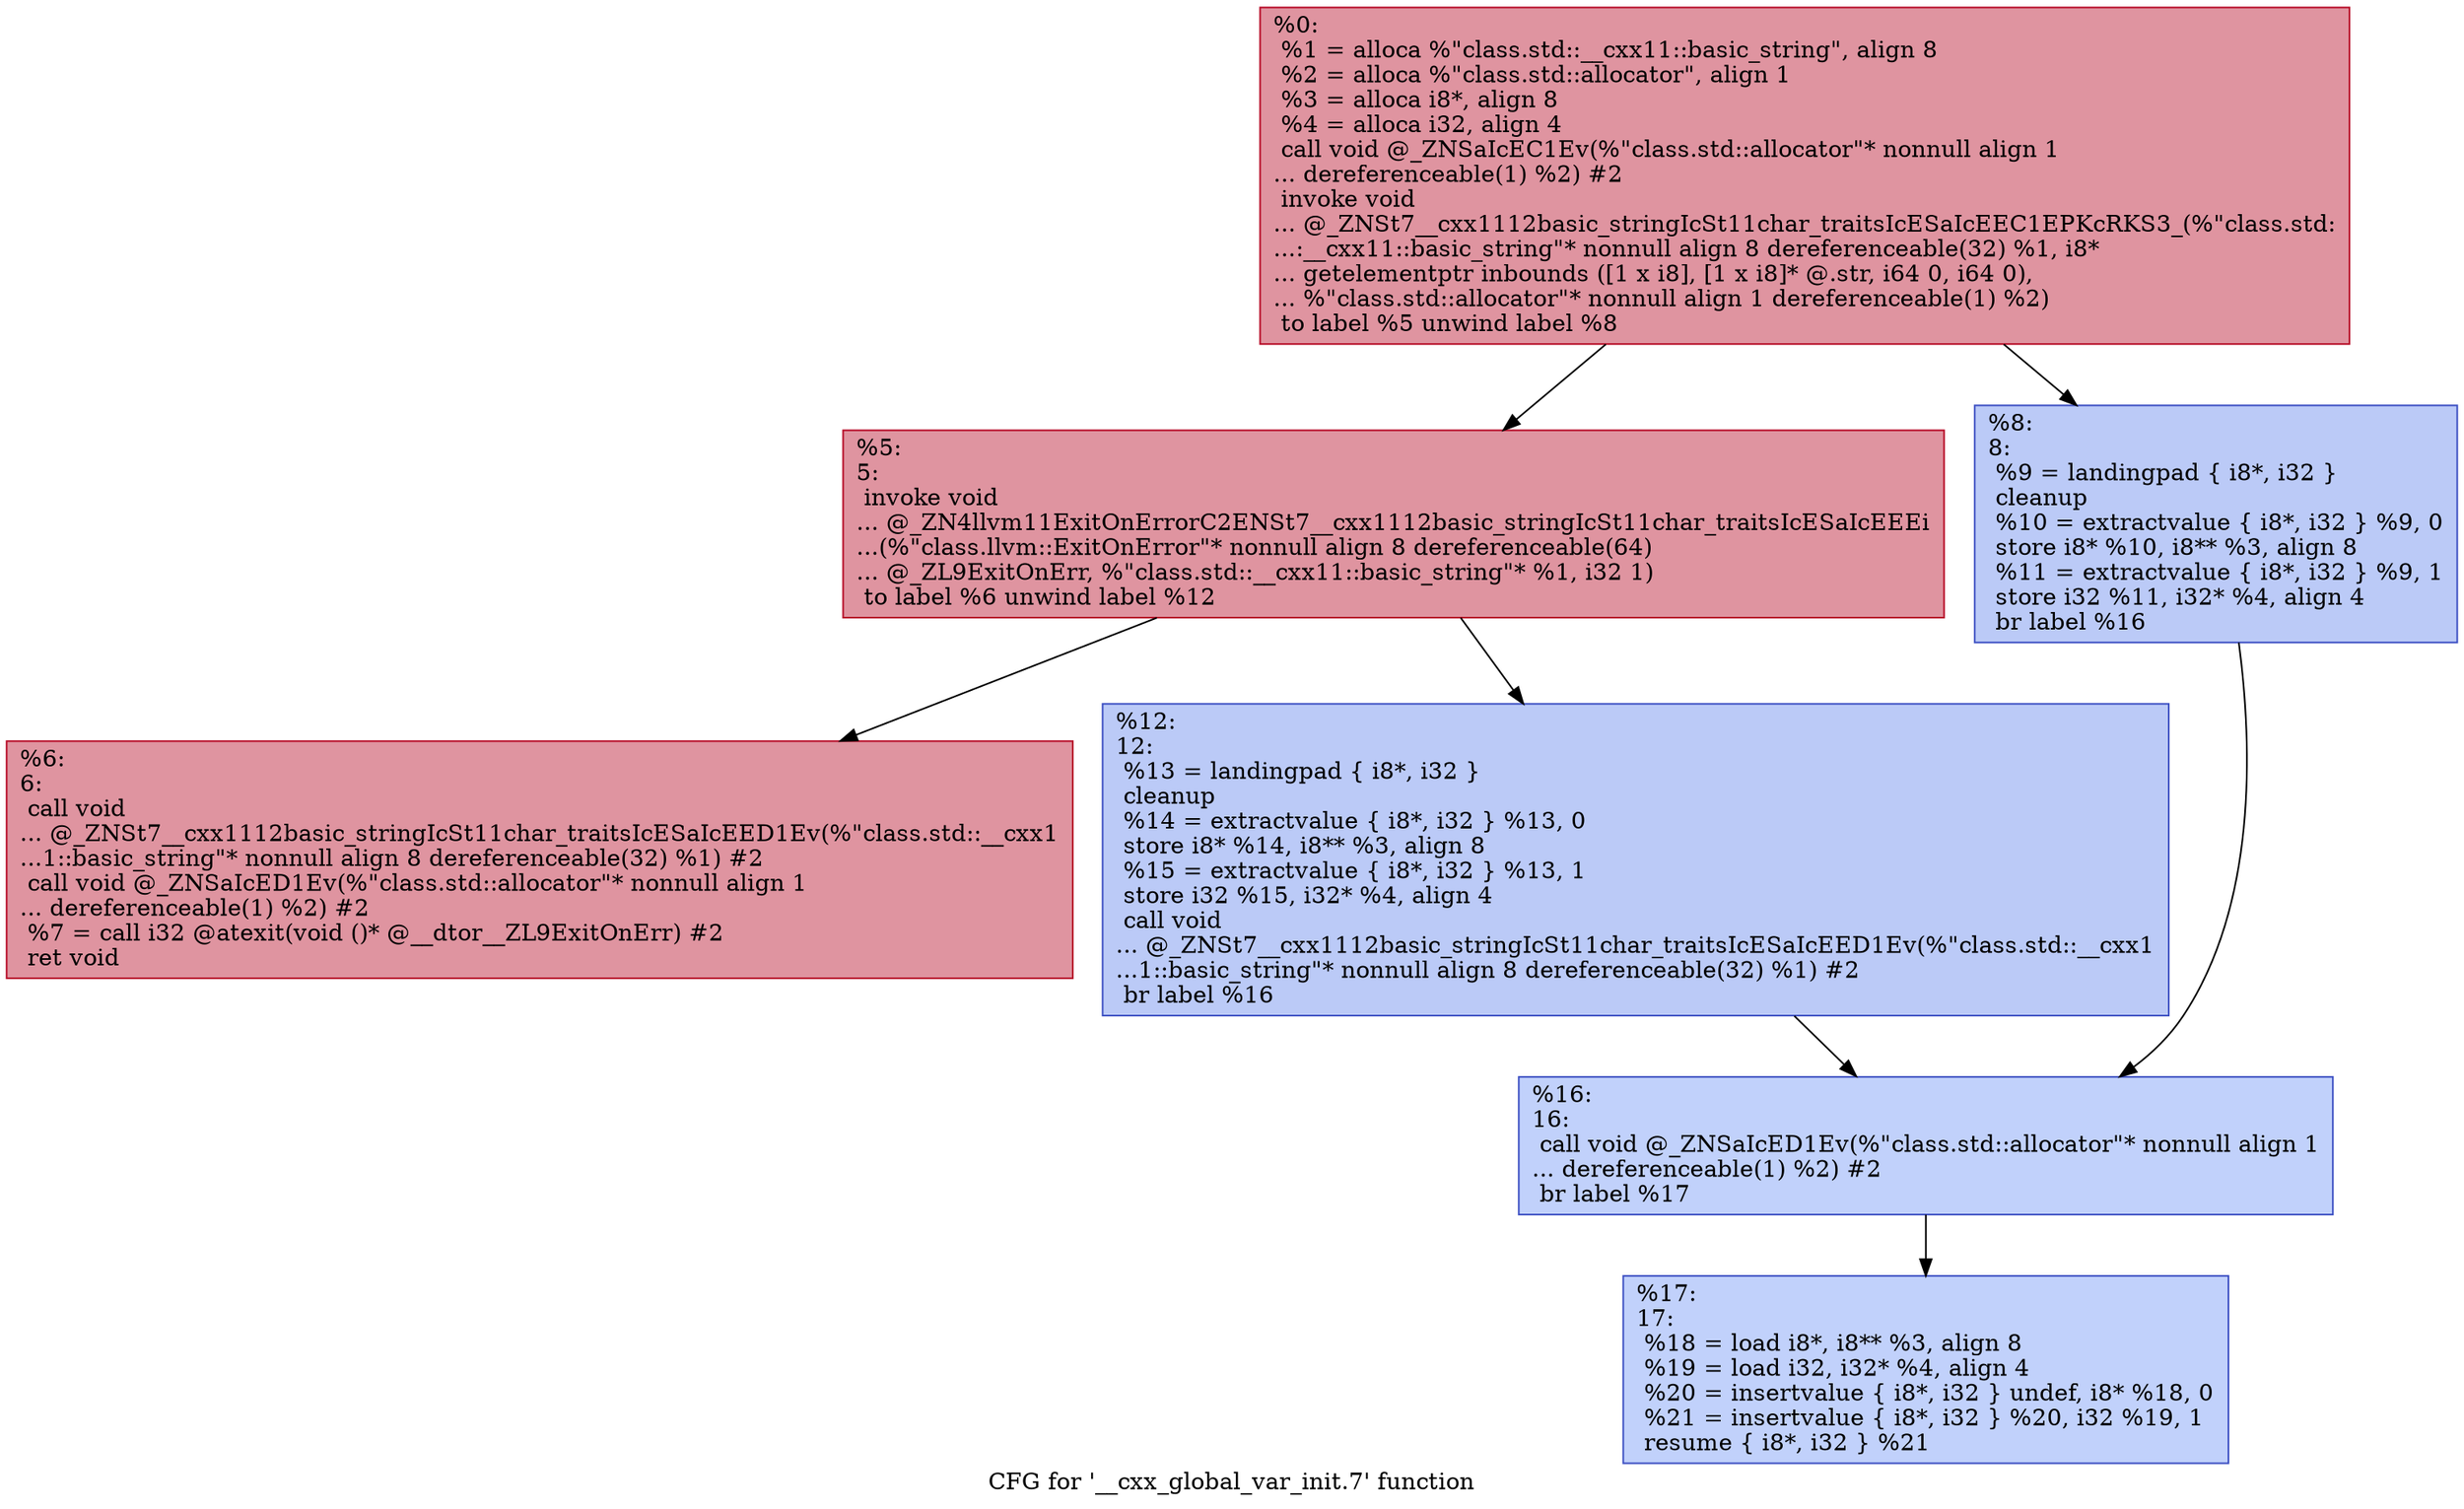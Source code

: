 digraph "CFG for '__cxx_global_var_init.7' function" {
	label="CFG for '__cxx_global_var_init.7' function";

	Node0x1b8fe9ac470 [shape=record,color="#b70d28ff", style=filled, fillcolor="#b70d2870",label="{%0:\l  %1 = alloca %\"class.std::__cxx11::basic_string\", align 8\l  %2 = alloca %\"class.std::allocator\", align 1\l  %3 = alloca i8*, align 8\l  %4 = alloca i32, align 4\l  call void @_ZNSaIcEC1Ev(%\"class.std::allocator\"* nonnull align 1\l... dereferenceable(1) %2) #2\l  invoke void\l... @_ZNSt7__cxx1112basic_stringIcSt11char_traitsIcESaIcEEC1EPKcRKS3_(%\"class.std:\l...:__cxx11::basic_string\"* nonnull align 8 dereferenceable(32) %1, i8*\l... getelementptr inbounds ([1 x i8], [1 x i8]* @.str, i64 0, i64 0),\l... %\"class.std::allocator\"* nonnull align 1 dereferenceable(1) %2)\l          to label %5 unwind label %8\l}"];
	Node0x1b8fe9ac470 -> Node0x1b8fe9abd40;
	Node0x1b8fe9ac470 -> Node0x1b8fe9ace70;
	Node0x1b8fe9abd40 [shape=record,color="#b70d28ff", style=filled, fillcolor="#b70d2870",label="{%5:\l5:                                                \l  invoke void\l... @_ZN4llvm11ExitOnErrorC2ENSt7__cxx1112basic_stringIcSt11char_traitsIcESaIcEEEi\l...(%\"class.llvm::ExitOnError\"* nonnull align 8 dereferenceable(64)\l... @_ZL9ExitOnErr, %\"class.std::__cxx11::basic_string\"* %1, i32 1)\l          to label %6 unwind label %12\l}"];
	Node0x1b8fe9abd40 -> Node0x1b8fe9abfc0;
	Node0x1b8fe9abd40 -> Node0x1b8fe9abed0;
	Node0x1b8fe9abfc0 [shape=record,color="#b70d28ff", style=filled, fillcolor="#b70d2870",label="{%6:\l6:                                                \l  call void\l... @_ZNSt7__cxx1112basic_stringIcSt11char_traitsIcESaIcEED1Ev(%\"class.std::__cxx1\l...1::basic_string\"* nonnull align 8 dereferenceable(32) %1) #2\l  call void @_ZNSaIcED1Ev(%\"class.std::allocator\"* nonnull align 1\l... dereferenceable(1) %2) #2\l  %7 = call i32 @atexit(void ()* @__dtor__ZL9ExitOnErr) #2\l  ret void\l}"];
	Node0x1b8fe9ace70 [shape=record,color="#3d50c3ff", style=filled, fillcolor="#6687ed70",label="{%8:\l8:                                                \l  %9 = landingpad \{ i8*, i32 \}\l          cleanup\l  %10 = extractvalue \{ i8*, i32 \} %9, 0\l  store i8* %10, i8** %3, align 8\l  %11 = extractvalue \{ i8*, i32 \} %9, 1\l  store i32 %11, i32* %4, align 4\l  br label %16\l}"];
	Node0x1b8fe9ace70 -> Node0x1b8fe9acb00;
	Node0x1b8fe9abed0 [shape=record,color="#3d50c3ff", style=filled, fillcolor="#6687ed70",label="{%12:\l12:                                               \l  %13 = landingpad \{ i8*, i32 \}\l          cleanup\l  %14 = extractvalue \{ i8*, i32 \} %13, 0\l  store i8* %14, i8** %3, align 8\l  %15 = extractvalue \{ i8*, i32 \} %13, 1\l  store i32 %15, i32* %4, align 4\l  call void\l... @_ZNSt7__cxx1112basic_stringIcSt11char_traitsIcESaIcEED1Ev(%\"class.std::__cxx1\l...1::basic_string\"* nonnull align 8 dereferenceable(32) %1) #2\l  br label %16\l}"];
	Node0x1b8fe9abed0 -> Node0x1b8fe9acb00;
	Node0x1b8fe9acb00 [shape=record,color="#3d50c3ff", style=filled, fillcolor="#7396f570",label="{%16:\l16:                                               \l  call void @_ZNSaIcED1Ev(%\"class.std::allocator\"* nonnull align 1\l... dereferenceable(1) %2) #2\l  br label %17\l}"];
	Node0x1b8fe9acb00 -> Node0x1b8fe9abf70;
	Node0x1b8fe9abf70 [shape=record,color="#3d50c3ff", style=filled, fillcolor="#7396f570",label="{%17:\l17:                                               \l  %18 = load i8*, i8** %3, align 8\l  %19 = load i32, i32* %4, align 4\l  %20 = insertvalue \{ i8*, i32 \} undef, i8* %18, 0\l  %21 = insertvalue \{ i8*, i32 \} %20, i32 %19, 1\l  resume \{ i8*, i32 \} %21\l}"];
}
